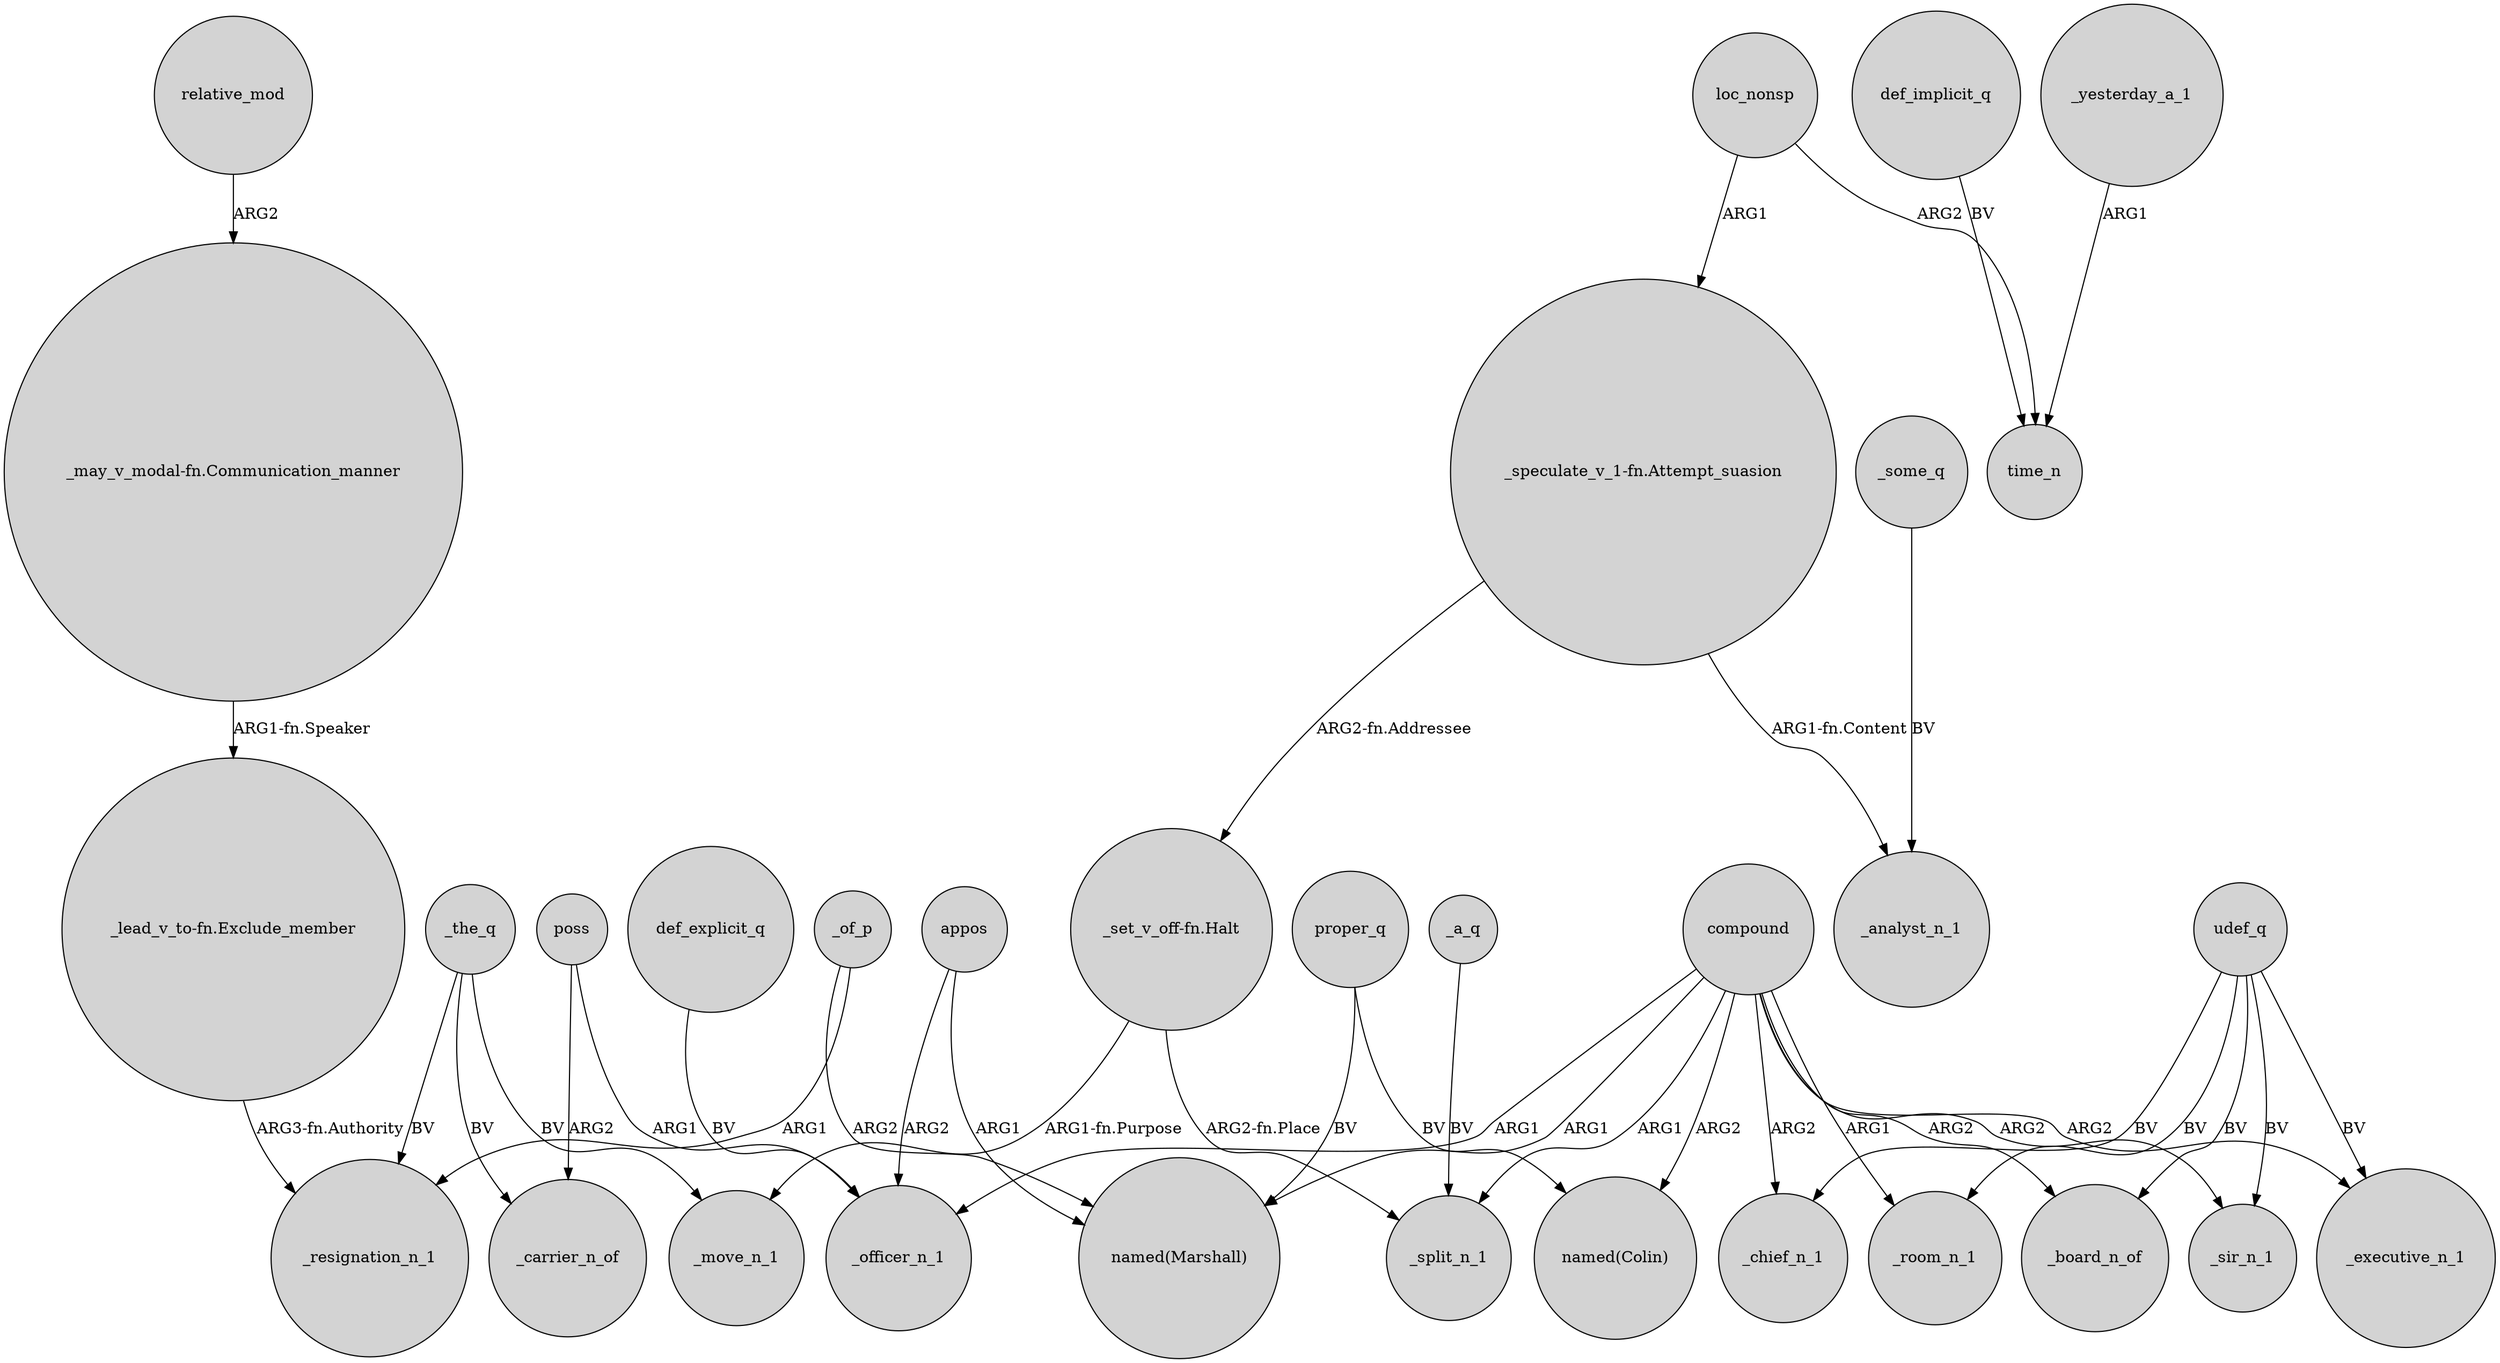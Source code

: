 digraph {
	node [shape=circle style=filled]
	compound -> "named(Colin)" [label=ARG2]
	compound -> _chief_n_1 [label=ARG2]
	_some_q -> _analyst_n_1 [label=BV]
	def_explicit_q -> _officer_n_1 [label=BV]
	udef_q -> _room_n_1 [label=BV]
	udef_q -> _chief_n_1 [label=BV]
	poss -> _carrier_n_of [label=ARG2]
	udef_q -> _sir_n_1 [label=BV]
	proper_q -> "named(Marshall)" [label=BV]
	_yesterday_a_1 -> time_n [label=ARG1]
	"_set_v_off-fn.Halt" -> _move_n_1 [label="ARG1-fn.Purpose"]
	compound -> _split_n_1 [label=ARG1]
	compound -> "named(Marshall)" [label=ARG1]
	"_lead_v_to-fn.Exclude_member" -> _resignation_n_1 [label="ARG3-fn.Authority"]
	compound -> _room_n_1 [label=ARG1]
	"_speculate_v_1-fn.Attempt_suasion" -> "_set_v_off-fn.Halt" [label="ARG2-fn.Addressee"]
	udef_q -> _executive_n_1 [label=BV]
	compound -> _sir_n_1 [label=ARG2]
	_the_q -> _resignation_n_1 [label=BV]
	_the_q -> _carrier_n_of [label=BV]
	"_set_v_off-fn.Halt" -> _split_n_1 [label="ARG2-fn.Place"]
	udef_q -> _board_n_of [label=BV]
	"_may_v_modal-fn.Communication_manner" -> "_lead_v_to-fn.Exclude_member" [label="ARG1-fn.Speaker"]
	compound -> _officer_n_1 [label=ARG1]
	"_speculate_v_1-fn.Attempt_suasion" -> _analyst_n_1 [label="ARG1-fn.Content"]
	proper_q -> "named(Colin)" [label=BV]
	compound -> _board_n_of [label=ARG2]
	_of_p -> "named(Marshall)" [label=ARG2]
	poss -> _officer_n_1 [label=ARG1]
	compound -> _executive_n_1 [label=ARG2]
	_of_p -> _resignation_n_1 [label=ARG1]
	appos -> "named(Marshall)" [label=ARG1]
	_a_q -> _split_n_1 [label=BV]
	loc_nonsp -> time_n [label=ARG2]
	appos -> _officer_n_1 [label=ARG2]
	def_implicit_q -> time_n [label=BV]
	_the_q -> _move_n_1 [label=BV]
	relative_mod -> "_may_v_modal-fn.Communication_manner" [label=ARG2]
	loc_nonsp -> "_speculate_v_1-fn.Attempt_suasion" [label=ARG1]
}
